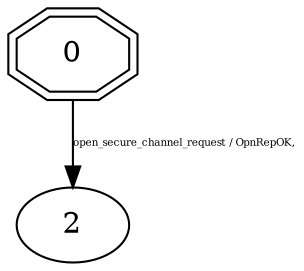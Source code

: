 digraph "Automata" { 
	 "2" [shape=ellipse,style=filled,fillcolor=white,URL="2"];
	 "0" [shape=doubleoctagon,style=filled,fillcolor=white,URL="0"];
	 "0"->"2" [fontsize=5,label="open_secure_channel_request / OpnRepOK,",URL="t1"];
}
